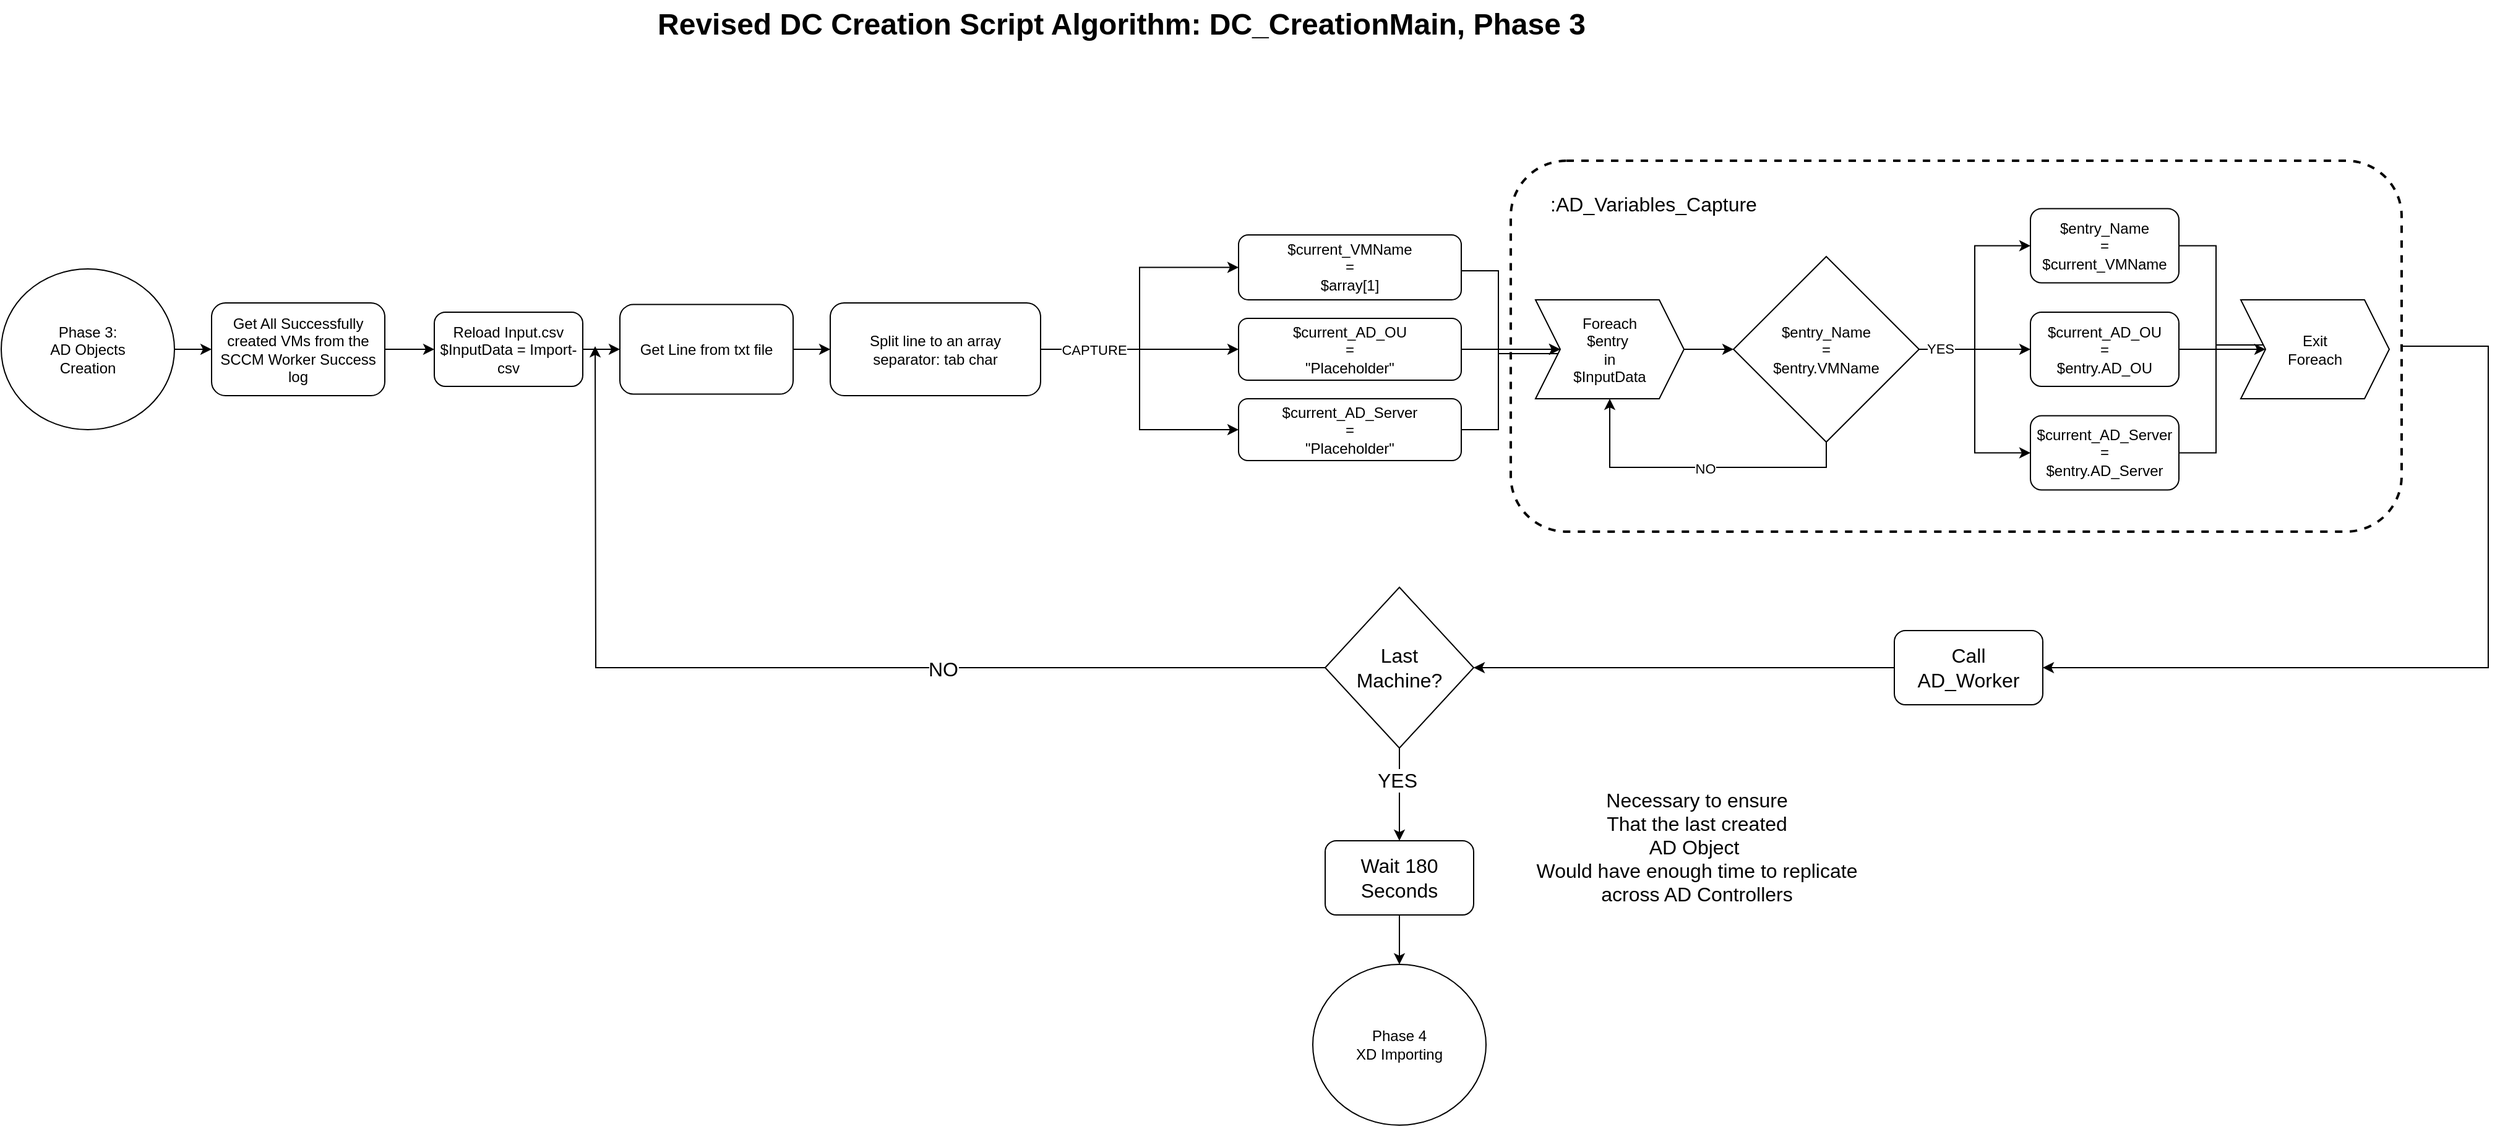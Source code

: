 <mxfile version="20.8.15" type="device"><diagram name="Page-1" id="WSGKbuVoHpJXx0BH58yG"><mxGraphModel dx="2312" dy="1290" grid="1" gridSize="10" guides="1" tooltips="1" connect="1" arrows="1" fold="1" page="1" pageScale="1" pageWidth="4681" pageHeight="3300" math="0" shadow="0"><root><mxCell id="0"/><mxCell id="1" parent="0"/><mxCell id="rkiyw2_FLuHFUYTE_5j6-123" style="edgeStyle=orthogonalEdgeStyle;rounded=0;orthogonalLoop=1;jettySize=auto;html=1;fontSize=12;" parent="1" source="rkiyw2_FLuHFUYTE_5j6-11" target="rkiyw2_FLuHFUYTE_5j6-119" edge="1"><mxGeometry relative="1" as="geometry"/></mxCell><mxCell id="rkiyw2_FLuHFUYTE_5j6-11" value="Phase 3:&lt;br&gt;AD Objects&lt;br&gt;Creation" style="ellipse;whiteSpace=wrap;html=1;fontSize=12;fillColor=default;" parent="1" vertex="1"><mxGeometry x="90" y="307.5" width="140" height="130" as="geometry"/></mxCell><mxCell id="0AF3bNz3m5gGEcRwSKJ7-7" style="edgeStyle=orthogonalEdgeStyle;rounded=0;orthogonalLoop=1;jettySize=auto;html=1;strokeColor=#000000;fontColor=#000000;startArrow=none;startFill=0;" edge="1" parent="1" source="rkiyw2_FLuHFUYTE_5j6-20" target="0AF3bNz3m5gGEcRwSKJ7-5"><mxGeometry relative="1" as="geometry"/></mxCell><mxCell id="rkiyw2_FLuHFUYTE_5j6-20" value="$current_AD_OU&lt;br&gt;=&lt;br&gt;&quot;Placeholder&quot;" style="rounded=1;whiteSpace=wrap;html=1;fontSize=12;fillColor=default;" parent="1" vertex="1"><mxGeometry x="1090" y="347.5" width="180" height="50" as="geometry"/></mxCell><mxCell id="0AF3bNz3m5gGEcRwSKJ7-9" style="edgeStyle=orthogonalEdgeStyle;rounded=0;orthogonalLoop=1;jettySize=auto;html=1;entryX=0;entryY=0.5;entryDx=0;entryDy=0;strokeColor=#000000;fontColor=#000000;startArrow=none;startFill=0;" edge="1" parent="1" source="rkiyw2_FLuHFUYTE_5j6-28" target="0AF3bNz3m5gGEcRwSKJ7-5"><mxGeometry relative="1" as="geometry"><Array as="points"><mxPoint x="1300" y="309"/><mxPoint x="1300" y="376"/></Array></mxGeometry></mxCell><mxCell id="rkiyw2_FLuHFUYTE_5j6-28" value="$current_VMName&lt;br&gt;=&lt;br&gt;$array[1]" style="rounded=1;whiteSpace=wrap;html=1;fontSize=12;fillColor=default;" parent="1" vertex="1"><mxGeometry x="1090" y="280" width="180" height="52.5" as="geometry"/></mxCell><mxCell id="rkiyw2_FLuHFUYTE_5j6-115" value="&lt;font style=&quot;font-size: 24px;&quot;&gt;&lt;b&gt;Revised DC Creation Script Algorithm: DC_CreationMain, Phase 3&lt;/b&gt;&lt;/font&gt;" style="text;html=1;align=center;verticalAlign=middle;resizable=0;points=[];autosize=1;strokeColor=none;fillColor=none;fontSize=12;" parent="1" vertex="1"><mxGeometry x="610" y="90" width="770" height="40" as="geometry"/></mxCell><mxCell id="0AF3bNz3m5gGEcRwSKJ7-2" style="edgeStyle=orthogonalEdgeStyle;rounded=0;orthogonalLoop=1;jettySize=auto;html=1;strokeColor=#000000;fontColor=#000000;startArrow=none;startFill=0;" edge="1" parent="1" source="rkiyw2_FLuHFUYTE_5j6-119" target="0AF3bNz3m5gGEcRwSKJ7-1"><mxGeometry relative="1" as="geometry"/></mxCell><mxCell id="rkiyw2_FLuHFUYTE_5j6-119" value="Get All Successfully created VMs from the&lt;br&gt;SCCM Worker Success log" style="rounded=1;whiteSpace=wrap;html=1;fontSize=12;fillColor=default;" parent="1" vertex="1"><mxGeometry x="260" y="335" width="140" height="75" as="geometry"/></mxCell><mxCell id="M562vFh1pYOsYTwWUusz-3" style="edgeStyle=orthogonalEdgeStyle;rounded=0;orthogonalLoop=1;jettySize=auto;html=1;strokeColor=#000000;fontColor=#000000;startArrow=none;startFill=0;" parent="1" source="rkiyw2_FLuHFUYTE_5j6-120" target="rkiyw2_FLuHFUYTE_5j6-121" edge="1"><mxGeometry relative="1" as="geometry"/></mxCell><mxCell id="rkiyw2_FLuHFUYTE_5j6-120" value="Get Line from txt file" style="rounded=1;whiteSpace=wrap;html=1;fontSize=12;fillColor=default;" parent="1" vertex="1"><mxGeometry x="590" y="336.25" width="140" height="72.5" as="geometry"/></mxCell><mxCell id="xiy8xQKxRaeNBxKcY4oR-2" style="edgeStyle=orthogonalEdgeStyle;rounded=0;orthogonalLoop=1;jettySize=auto;html=1;strokeColor=#000000;fontColor=#000000;startArrow=none;startFill=0;" parent="1" source="rkiyw2_FLuHFUYTE_5j6-121" target="rkiyw2_FLuHFUYTE_5j6-20" edge="1"><mxGeometry relative="1" as="geometry"/></mxCell><mxCell id="xiy8xQKxRaeNBxKcY4oR-3" style="edgeStyle=orthogonalEdgeStyle;rounded=0;orthogonalLoop=1;jettySize=auto;html=1;entryX=0;entryY=0.5;entryDx=0;entryDy=0;strokeColor=#000000;fontColor=#000000;startArrow=none;startFill=0;" parent="1" source="rkiyw2_FLuHFUYTE_5j6-121" target="rkiyw2_FLuHFUYTE_5j6-122" edge="1"><mxGeometry relative="1" as="geometry"/></mxCell><mxCell id="M562vFh1pYOsYTwWUusz-1" style="edgeStyle=orthogonalEdgeStyle;rounded=0;orthogonalLoop=1;jettySize=auto;html=1;entryX=0;entryY=0.5;entryDx=0;entryDy=0;strokeColor=#000000;fontColor=#000000;startArrow=none;startFill=0;" parent="1" source="rkiyw2_FLuHFUYTE_5j6-121" target="rkiyw2_FLuHFUYTE_5j6-28" edge="1"><mxGeometry relative="1" as="geometry"/></mxCell><mxCell id="M562vFh1pYOsYTwWUusz-2" value="CAPTURE" style="edgeLabel;html=1;align=center;verticalAlign=middle;resizable=0;points=[];fontColor=#000000;" parent="M562vFh1pYOsYTwWUusz-1" vertex="1" connectable="0"><mxGeometry x="-0.743" y="-3" relative="1" as="geometry"><mxPoint x="14" y="-3" as="offset"/></mxGeometry></mxCell><mxCell id="rkiyw2_FLuHFUYTE_5j6-121" value="Split line to an array&lt;br&gt;separator: tab char" style="rounded=1;whiteSpace=wrap;html=1;fontSize=12;fillColor=default;" parent="1" vertex="1"><mxGeometry x="760" y="335" width="170" height="75" as="geometry"/></mxCell><mxCell id="0AF3bNz3m5gGEcRwSKJ7-8" style="edgeStyle=orthogonalEdgeStyle;rounded=0;orthogonalLoop=1;jettySize=auto;html=1;strokeColor=#000000;fontColor=#000000;startArrow=none;startFill=0;" edge="1" parent="1" source="rkiyw2_FLuHFUYTE_5j6-122" target="0AF3bNz3m5gGEcRwSKJ7-5"><mxGeometry relative="1" as="geometry"/></mxCell><mxCell id="rkiyw2_FLuHFUYTE_5j6-122" value="$current_AD_Server&lt;br&gt;=&lt;br&gt;&quot;Placeholder&quot;" style="rounded=1;whiteSpace=wrap;html=1;fontSize=12;fillColor=default;" parent="1" vertex="1"><mxGeometry x="1090" y="412.5" width="180" height="50" as="geometry"/></mxCell><mxCell id="0AF3bNz3m5gGEcRwSKJ7-3" style="edgeStyle=orthogonalEdgeStyle;rounded=0;orthogonalLoop=1;jettySize=auto;html=1;strokeColor=#000000;fontColor=#000000;startArrow=none;startFill=0;" edge="1" parent="1" source="0AF3bNz3m5gGEcRwSKJ7-1" target="rkiyw2_FLuHFUYTE_5j6-120"><mxGeometry relative="1" as="geometry"/></mxCell><mxCell id="0AF3bNz3m5gGEcRwSKJ7-1" value="Reload Input.csv&lt;br&gt;$InputData = Import-csv" style="rounded=1;whiteSpace=wrap;html=1;strokeColor=#000000;strokeWidth=1;fontColor=#000000;fillColor=default;" vertex="1" parent="1"><mxGeometry x="440" y="342.5" width="120" height="60" as="geometry"/></mxCell><mxCell id="0AF3bNz3m5gGEcRwSKJ7-21" style="edgeStyle=orthogonalEdgeStyle;rounded=0;orthogonalLoop=1;jettySize=auto;html=1;entryX=0;entryY=0.5;entryDx=0;entryDy=0;strokeColor=#000000;fontColor=#000000;startArrow=none;startFill=0;" edge="1" parent="1" source="0AF3bNz3m5gGEcRwSKJ7-4" target="0AF3bNz3m5gGEcRwSKJ7-20"><mxGeometry relative="1" as="geometry"><Array as="points"><mxPoint x="1880" y="289"/><mxPoint x="1880" y="369"/></Array></mxGeometry></mxCell><mxCell id="0AF3bNz3m5gGEcRwSKJ7-4" value="$entry_Name&lt;br&gt;=&lt;br&gt;$current_VMName" style="rounded=1;whiteSpace=wrap;html=1;strokeColor=#000000;strokeWidth=1;fontColor=#000000;fillColor=default;" vertex="1" parent="1"><mxGeometry x="1730" y="258.75" width="120" height="60" as="geometry"/></mxCell><mxCell id="0AF3bNz3m5gGEcRwSKJ7-13" style="edgeStyle=orthogonalEdgeStyle;rounded=0;orthogonalLoop=1;jettySize=auto;html=1;strokeColor=#000000;fontColor=#000000;startArrow=none;startFill=0;" edge="1" parent="1" source="0AF3bNz3m5gGEcRwSKJ7-5" target="0AF3bNz3m5gGEcRwSKJ7-12"><mxGeometry relative="1" as="geometry"/></mxCell><mxCell id="0AF3bNz3m5gGEcRwSKJ7-5" value="Foreach&lt;br&gt;$entry&amp;nbsp;&lt;br&gt;in&lt;br&gt;$InputData" style="shape=step;perimeter=stepPerimeter;whiteSpace=wrap;html=1;fixedSize=1;strokeColor=#000000;strokeWidth=1;fontColor=#000000;fillColor=default;" vertex="1" parent="1"><mxGeometry x="1330" y="332.5" width="120" height="80" as="geometry"/></mxCell><mxCell id="0AF3bNz3m5gGEcRwSKJ7-22" style="edgeStyle=orthogonalEdgeStyle;rounded=0;orthogonalLoop=1;jettySize=auto;html=1;strokeColor=#000000;fontColor=#000000;startArrow=none;startFill=0;" edge="1" parent="1" source="0AF3bNz3m5gGEcRwSKJ7-10" target="0AF3bNz3m5gGEcRwSKJ7-20"><mxGeometry relative="1" as="geometry"/></mxCell><mxCell id="0AF3bNz3m5gGEcRwSKJ7-10" value="$current_AD_OU&lt;br&gt;=&lt;br&gt;$entry.AD_OU" style="rounded=1;whiteSpace=wrap;html=1;strokeColor=#000000;strokeWidth=1;fontColor=#000000;fillColor=default;" vertex="1" parent="1"><mxGeometry x="1730" y="342.5" width="120" height="60" as="geometry"/></mxCell><mxCell id="0AF3bNz3m5gGEcRwSKJ7-23" style="edgeStyle=orthogonalEdgeStyle;rounded=0;orthogonalLoop=1;jettySize=auto;html=1;entryX=0;entryY=0.5;entryDx=0;entryDy=0;strokeColor=#000000;fontColor=#000000;startArrow=none;startFill=0;" edge="1" parent="1" source="0AF3bNz3m5gGEcRwSKJ7-11" target="0AF3bNz3m5gGEcRwSKJ7-20"><mxGeometry relative="1" as="geometry"><Array as="points"><mxPoint x="1880" y="456"/><mxPoint x="1880" y="369"/></Array></mxGeometry></mxCell><mxCell id="0AF3bNz3m5gGEcRwSKJ7-11" value="$current_AD_Server&lt;br&gt;=&lt;br&gt;$entry.AD_Server" style="rounded=1;whiteSpace=wrap;html=1;strokeColor=#000000;strokeWidth=1;fontColor=#000000;fillColor=default;" vertex="1" parent="1"><mxGeometry x="1730" y="426.25" width="120" height="60" as="geometry"/></mxCell><mxCell id="0AF3bNz3m5gGEcRwSKJ7-14" style="edgeStyle=orthogonalEdgeStyle;rounded=0;orthogonalLoop=1;jettySize=auto;html=1;entryX=0;entryY=0.5;entryDx=0;entryDy=0;strokeColor=#000000;fontColor=#000000;startArrow=none;startFill=0;" edge="1" parent="1" source="0AF3bNz3m5gGEcRwSKJ7-12" target="0AF3bNz3m5gGEcRwSKJ7-4"><mxGeometry relative="1" as="geometry"/></mxCell><mxCell id="0AF3bNz3m5gGEcRwSKJ7-15" style="edgeStyle=orthogonalEdgeStyle;rounded=0;orthogonalLoop=1;jettySize=auto;html=1;strokeColor=#000000;fontColor=#000000;startArrow=none;startFill=0;" edge="1" parent="1" source="0AF3bNz3m5gGEcRwSKJ7-12" target="0AF3bNz3m5gGEcRwSKJ7-10"><mxGeometry relative="1" as="geometry"/></mxCell><mxCell id="0AF3bNz3m5gGEcRwSKJ7-16" style="edgeStyle=orthogonalEdgeStyle;rounded=0;orthogonalLoop=1;jettySize=auto;html=1;strokeColor=#000000;fontColor=#000000;startArrow=none;startFill=0;" edge="1" parent="1" source="0AF3bNz3m5gGEcRwSKJ7-12" target="0AF3bNz3m5gGEcRwSKJ7-11"><mxGeometry relative="1" as="geometry"/></mxCell><mxCell id="0AF3bNz3m5gGEcRwSKJ7-17" value="YES" style="edgeLabel;html=1;align=center;verticalAlign=middle;resizable=0;points=[];fontColor=#000000;" vertex="1" connectable="0" parent="0AF3bNz3m5gGEcRwSKJ7-16"><mxGeometry x="-0.812" y="1" relative="1" as="geometry"><mxPoint as="offset"/></mxGeometry></mxCell><mxCell id="0AF3bNz3m5gGEcRwSKJ7-18" style="edgeStyle=orthogonalEdgeStyle;rounded=0;orthogonalLoop=1;jettySize=auto;html=1;entryX=0.5;entryY=1;entryDx=0;entryDy=0;strokeColor=#000000;fontColor=#000000;startArrow=none;startFill=0;" edge="1" parent="1" source="0AF3bNz3m5gGEcRwSKJ7-12" target="0AF3bNz3m5gGEcRwSKJ7-5"><mxGeometry relative="1" as="geometry"><Array as="points"><mxPoint x="1565" y="468"/><mxPoint x="1390" y="468"/></Array></mxGeometry></mxCell><mxCell id="0AF3bNz3m5gGEcRwSKJ7-19" value="NO" style="edgeLabel;html=1;align=center;verticalAlign=middle;resizable=0;points=[];fontColor=#000000;" vertex="1" connectable="0" parent="0AF3bNz3m5gGEcRwSKJ7-18"><mxGeometry x="-0.057" y="1" relative="1" as="geometry"><mxPoint as="offset"/></mxGeometry></mxCell><mxCell id="0AF3bNz3m5gGEcRwSKJ7-12" value="$entry_Name&lt;br style=&quot;border-color: var(--border-color);&quot;&gt;=&lt;br style=&quot;border-color: var(--border-color);&quot;&gt;$entry.VMName" style="rhombus;whiteSpace=wrap;html=1;strokeColor=#000000;strokeWidth=1;fontColor=#000000;fillColor=default;" vertex="1" parent="1"><mxGeometry x="1490" y="297.5" width="150" height="150" as="geometry"/></mxCell><mxCell id="0AF3bNz3m5gGEcRwSKJ7-20" value="Exit&lt;br&gt;Foreach" style="shape=step;perimeter=stepPerimeter;whiteSpace=wrap;html=1;fixedSize=1;strokeColor=#000000;strokeWidth=1;fontColor=#000000;fillColor=default;" vertex="1" parent="1"><mxGeometry x="1900" y="332.5" width="120" height="80" as="geometry"/></mxCell><mxCell id="0AF3bNz3m5gGEcRwSKJ7-28" style="edgeStyle=orthogonalEdgeStyle;rounded=0;orthogonalLoop=1;jettySize=auto;html=1;entryX=1;entryY=0.5;entryDx=0;entryDy=0;strokeColor=#000000;fontSize=16;fontColor=#000000;startArrow=none;startFill=0;" edge="1" parent="1" source="0AF3bNz3m5gGEcRwSKJ7-24" target="0AF3bNz3m5gGEcRwSKJ7-27"><mxGeometry relative="1" as="geometry"><Array as="points"><mxPoint x="2100" y="370"/><mxPoint x="2100" y="630"/></Array></mxGeometry></mxCell><mxCell id="0AF3bNz3m5gGEcRwSKJ7-24" value="" style="rounded=1;whiteSpace=wrap;html=1;strokeColor=#000000;strokeWidth=2;fontColor=#000000;fillColor=none;dashed=1;" vertex="1" parent="1"><mxGeometry x="1310" y="220" width="720" height="300" as="geometry"/></mxCell><mxCell id="0AF3bNz3m5gGEcRwSKJ7-26" value="&lt;font style=&quot;font-size: 16px;&quot;&gt;:AD_Variables_Capture&lt;/font&gt;" style="text;html=1;align=center;verticalAlign=middle;resizable=0;points=[];autosize=1;strokeColor=none;fillColor=none;fontColor=#000000;" vertex="1" parent="1"><mxGeometry x="1330" y="240" width="190" height="30" as="geometry"/></mxCell><mxCell id="0AF3bNz3m5gGEcRwSKJ7-30" style="edgeStyle=orthogonalEdgeStyle;rounded=0;orthogonalLoop=1;jettySize=auto;html=1;strokeColor=#000000;fontSize=16;fontColor=#000000;startArrow=none;startFill=0;" edge="1" parent="1" source="0AF3bNz3m5gGEcRwSKJ7-27" target="0AF3bNz3m5gGEcRwSKJ7-29"><mxGeometry relative="1" as="geometry"/></mxCell><mxCell id="0AF3bNz3m5gGEcRwSKJ7-27" value="Call&lt;br&gt;AD_Worker" style="rounded=1;whiteSpace=wrap;html=1;strokeColor=#000000;strokeWidth=1;fontSize=16;fontColor=#000000;fillColor=default;" vertex="1" parent="1"><mxGeometry x="1620" y="600" width="120" height="60" as="geometry"/></mxCell><mxCell id="0AF3bNz3m5gGEcRwSKJ7-31" style="edgeStyle=orthogonalEdgeStyle;rounded=0;orthogonalLoop=1;jettySize=auto;html=1;strokeColor=#000000;fontSize=16;fontColor=#000000;startArrow=none;startFill=0;" edge="1" parent="1" source="0AF3bNz3m5gGEcRwSKJ7-29"><mxGeometry relative="1" as="geometry"><mxPoint x="570" y="370.0" as="targetPoint"/></mxGeometry></mxCell><mxCell id="0AF3bNz3m5gGEcRwSKJ7-32" value="NO" style="edgeLabel;html=1;align=center;verticalAlign=middle;resizable=0;points=[];fontSize=16;fontColor=#000000;" vertex="1" connectable="0" parent="0AF3bNz3m5gGEcRwSKJ7-31"><mxGeometry x="-0.271" y="1" relative="1" as="geometry"><mxPoint as="offset"/></mxGeometry></mxCell><mxCell id="0AF3bNz3m5gGEcRwSKJ7-35" style="edgeStyle=orthogonalEdgeStyle;rounded=0;orthogonalLoop=1;jettySize=auto;html=1;exitX=0.5;exitY=1;exitDx=0;exitDy=0;strokeColor=#000000;fontSize=16;fontColor=#000000;startArrow=none;startFill=0;" edge="1" parent="1" source="0AF3bNz3m5gGEcRwSKJ7-29" target="0AF3bNz3m5gGEcRwSKJ7-34"><mxGeometry relative="1" as="geometry"/></mxCell><mxCell id="0AF3bNz3m5gGEcRwSKJ7-36" value="YES" style="edgeLabel;html=1;align=center;verticalAlign=middle;resizable=0;points=[];fontSize=16;fontColor=#000000;" vertex="1" connectable="0" parent="0AF3bNz3m5gGEcRwSKJ7-35"><mxGeometry x="-0.324" y="-2" relative="1" as="geometry"><mxPoint as="offset"/></mxGeometry></mxCell><mxCell id="0AF3bNz3m5gGEcRwSKJ7-29" value="Last&lt;br&gt;Machine?" style="rhombus;whiteSpace=wrap;html=1;strokeColor=#000000;strokeWidth=1;fontSize=16;fontColor=#000000;fillColor=default;" vertex="1" parent="1"><mxGeometry x="1160" y="565" width="120" height="130" as="geometry"/></mxCell><mxCell id="0AF3bNz3m5gGEcRwSKJ7-39" style="edgeStyle=orthogonalEdgeStyle;rounded=0;orthogonalLoop=1;jettySize=auto;html=1;strokeColor=#000000;fontSize=16;fontColor=#000000;startArrow=none;startFill=0;" edge="1" parent="1" source="0AF3bNz3m5gGEcRwSKJ7-34" target="0AF3bNz3m5gGEcRwSKJ7-38"><mxGeometry relative="1" as="geometry"/></mxCell><mxCell id="0AF3bNz3m5gGEcRwSKJ7-34" value="Wait 180 Seconds" style="rounded=1;whiteSpace=wrap;html=1;strokeColor=#000000;strokeWidth=1;fontSize=16;fontColor=#000000;fillColor=default;" vertex="1" parent="1"><mxGeometry x="1160" y="770" width="120" height="60" as="geometry"/></mxCell><mxCell id="0AF3bNz3m5gGEcRwSKJ7-37" value="Necessary to ensure&lt;br&gt;That the last created&lt;br&gt;AD Object&amp;nbsp;&lt;br&gt;Would have enough time to replicate&lt;br&gt;across AD Controllers&lt;br&gt;" style="text;html=1;align=center;verticalAlign=middle;resizable=0;points=[];autosize=1;strokeColor=none;fillColor=none;fontSize=16;fontColor=#000000;" vertex="1" parent="1"><mxGeometry x="1320" y="720" width="280" height="110" as="geometry"/></mxCell><mxCell id="0AF3bNz3m5gGEcRwSKJ7-38" value="Phase 4&lt;br&gt;XD Importing" style="ellipse;whiteSpace=wrap;html=1;fontSize=12;fillColor=default;" vertex="1" parent="1"><mxGeometry x="1150" y="870" width="140" height="130" as="geometry"/></mxCell></root></mxGraphModel></diagram></mxfile>